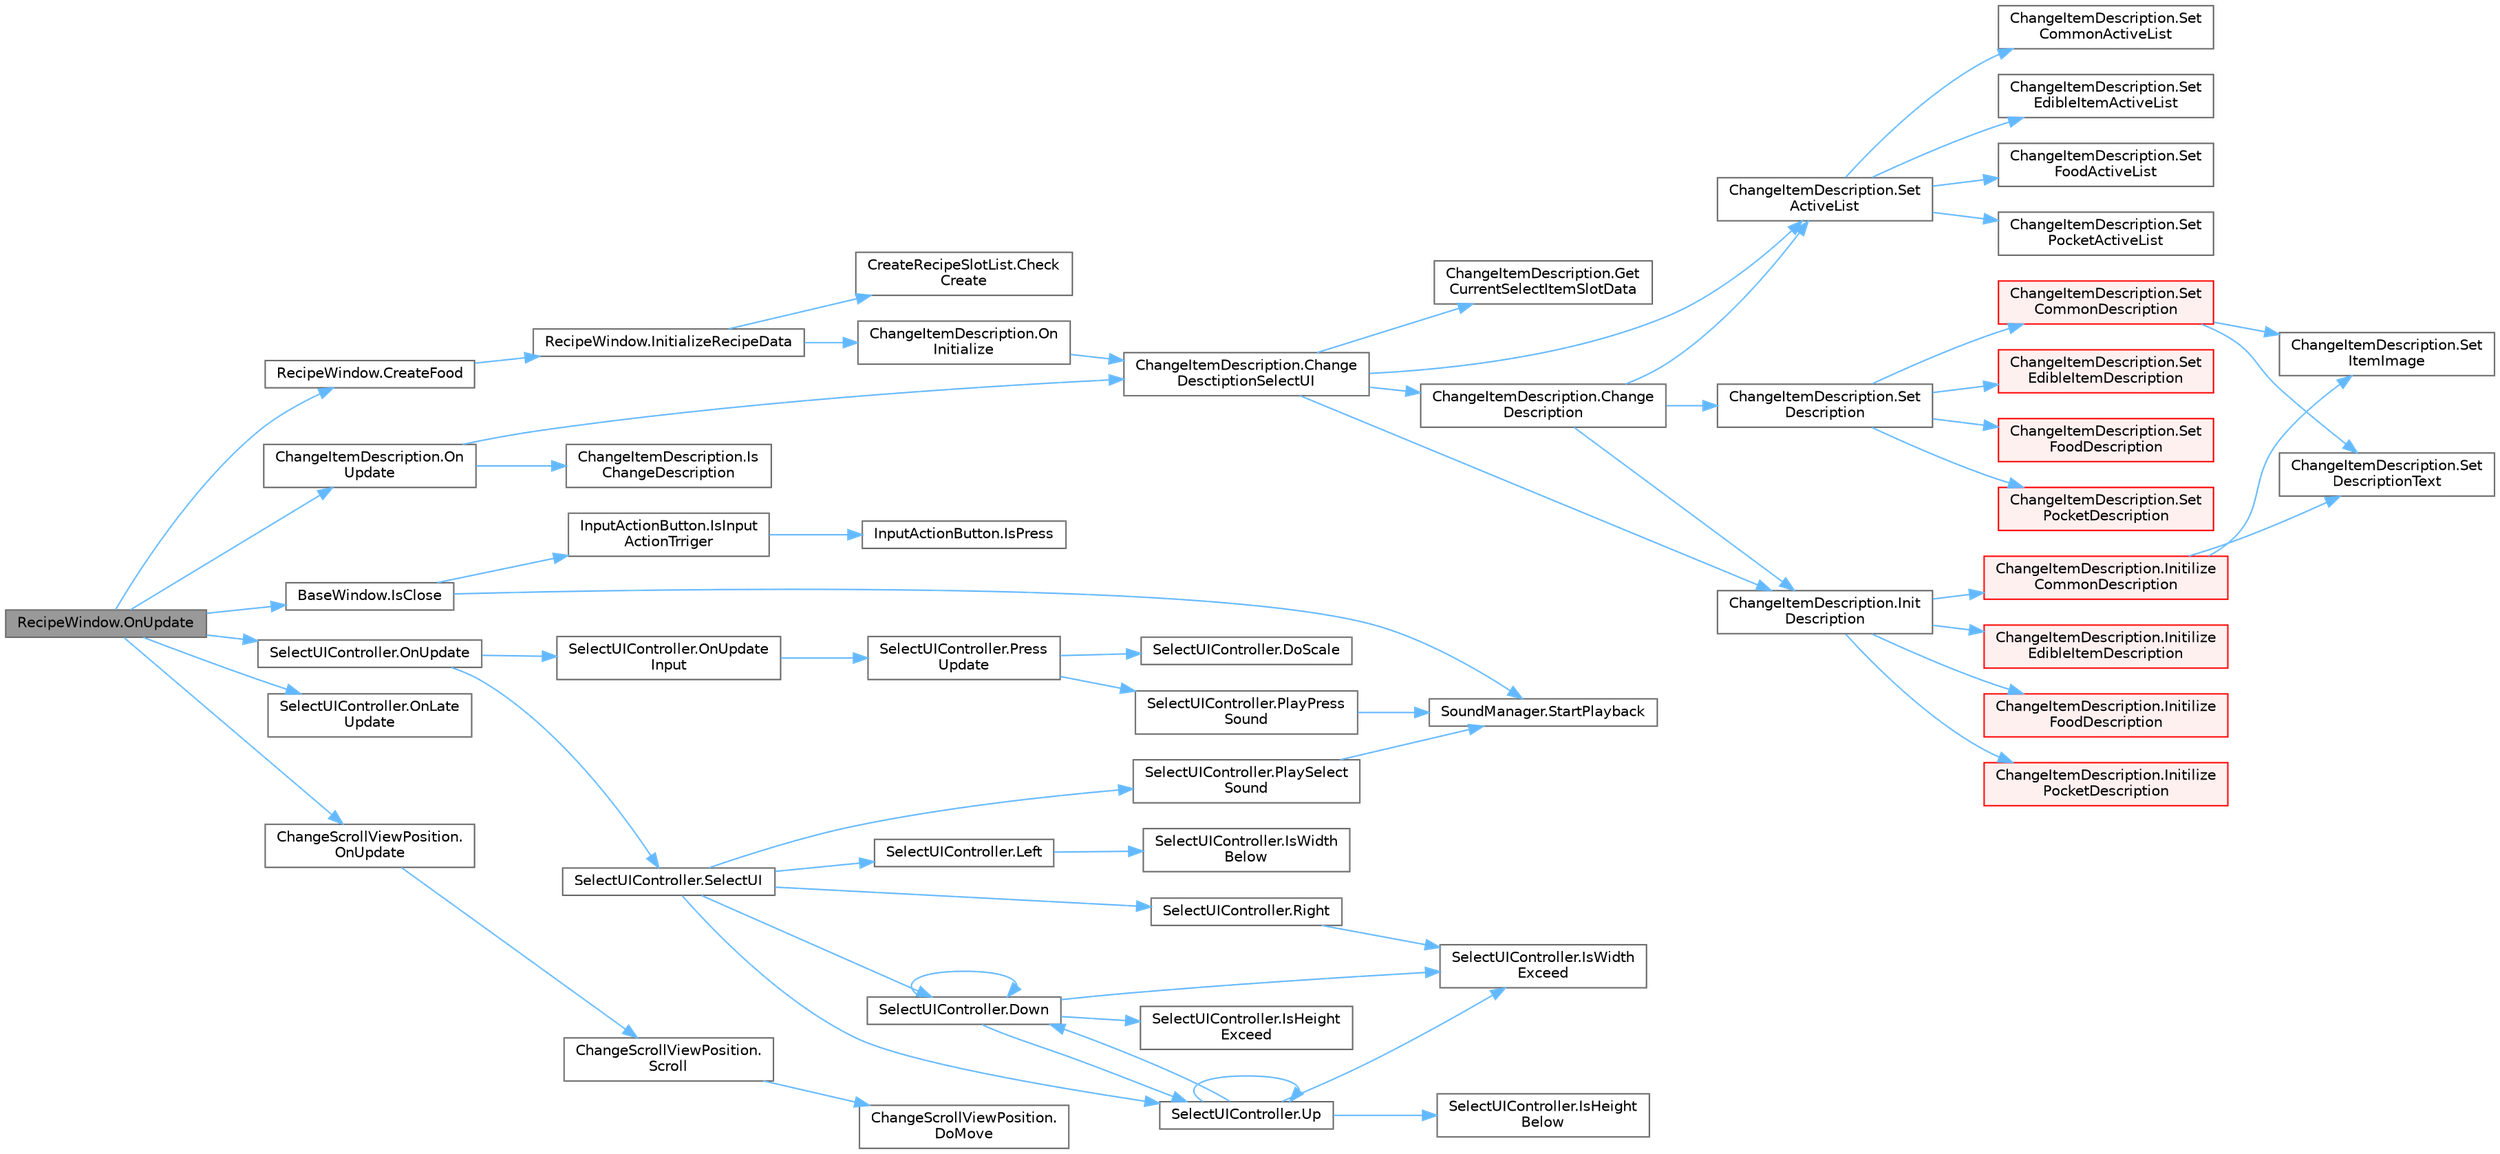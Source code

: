 digraph "RecipeWindow.OnUpdate"
{
 // LATEX_PDF_SIZE
  bgcolor="transparent";
  edge [fontname=Helvetica,fontsize=10,labelfontname=Helvetica,labelfontsize=10];
  node [fontname=Helvetica,fontsize=10,shape=box,height=0.2,width=0.4];
  rankdir="LR";
  Node1 [id="Node000001",label="RecipeWindow.OnUpdate",height=0.2,width=0.4,color="gray40", fillcolor="grey60", style="filled", fontcolor="black",tooltip=" "];
  Node1 -> Node2 [id="edge1_Node000001_Node000002",color="steelblue1",style="solid",tooltip=" "];
  Node2 [id="Node000002",label="RecipeWindow.CreateFood",height=0.2,width=0.4,color="grey40", fillcolor="white", style="filled",URL="$class_recipe_window.html#ab3a9d5f3f65f42b3ba0007374b8b592b",tooltip=" "];
  Node2 -> Node3 [id="edge2_Node000002_Node000003",color="steelblue1",style="solid",tooltip=" "];
  Node3 [id="Node000003",label="RecipeWindow.InitializeRecipeData",height=0.2,width=0.4,color="grey40", fillcolor="white", style="filled",URL="$class_recipe_window.html#ad4eafb7e174f9c4fafa30a88ebe76a2d",tooltip=" "];
  Node3 -> Node4 [id="edge3_Node000003_Node000004",color="steelblue1",style="solid",tooltip=" "];
  Node4 [id="Node000004",label="CreateRecipeSlotList.Check\lCreate",height=0.2,width=0.4,color="grey40", fillcolor="white", style="filled",URL="$class_create_recipe_slot_list.html#aa7d1f8fa388019c770da8763db9a8455",tooltip="料理が作成可能か確認"];
  Node3 -> Node5 [id="edge4_Node000003_Node000005",color="steelblue1",style="solid",tooltip=" "];
  Node5 [id="Node000005",label="ChangeItemDescription.On\lInitialize",height=0.2,width=0.4,color="grey40", fillcolor="white", style="filled",URL="$class_change_item_description.html#a372615885181314c2bf445cc29d00601",tooltip=" "];
  Node5 -> Node6 [id="edge5_Node000005_Node000006",color="steelblue1",style="solid",tooltip=" "];
  Node6 [id="Node000006",label="ChangeItemDescription.Change\lDesctiptionSelectUI",height=0.2,width=0.4,color="grey40", fillcolor="white", style="filled",URL="$class_change_item_description.html#a8ea36af0b54755cf79893a9faf794392",tooltip="選択中のItemSlotDataを基に説明文を更新"];
  Node6 -> Node7 [id="edge6_Node000006_Node000007",color="steelblue1",style="solid",tooltip=" "];
  Node7 [id="Node000007",label="ChangeItemDescription.Change\lDescription",height=0.2,width=0.4,color="grey40", fillcolor="white", style="filled",URL="$class_change_item_description.html#a2b30636ef288a5a11353836e028378ed",tooltip="引数アイテムIDを基に説明文を更新"];
  Node7 -> Node8 [id="edge7_Node000007_Node000008",color="steelblue1",style="solid",tooltip=" "];
  Node8 [id="Node000008",label="ChangeItemDescription.Init\lDescription",height=0.2,width=0.4,color="grey40", fillcolor="white", style="filled",URL="$class_change_item_description.html#a8fea78d4ad9d25fed84d8b30b905ad88",tooltip=" "];
  Node8 -> Node9 [id="edge8_Node000008_Node000009",color="steelblue1",style="solid",tooltip=" "];
  Node9 [id="Node000009",label="ChangeItemDescription.Initilize\lCommonDescription",height=0.2,width=0.4,color="red", fillcolor="#FFF0F0", style="filled",URL="$class_change_item_description.html#a6fbc822ee04496cb0f9e33f679700219",tooltip=" "];
  Node9 -> Node10 [id="edge9_Node000009_Node000010",color="steelblue1",style="solid",tooltip=" "];
  Node10 [id="Node000010",label="ChangeItemDescription.Set\lDescriptionText",height=0.2,width=0.4,color="grey40", fillcolor="white", style="filled",URL="$class_change_item_description.html#aa68250acd7412379b161daf1371e59bb",tooltip=" "];
  Node9 -> Node11 [id="edge10_Node000009_Node000011",color="steelblue1",style="solid",tooltip=" "];
  Node11 [id="Node000011",label="ChangeItemDescription.Set\lItemImage",height=0.2,width=0.4,color="grey40", fillcolor="white", style="filled",URL="$class_change_item_description.html#a00c3953b68d297374b62522153415852",tooltip=" "];
  Node8 -> Node18 [id="edge11_Node000008_Node000018",color="steelblue1",style="solid",tooltip=" "];
  Node18 [id="Node000018",label="ChangeItemDescription.Initilize\lEdibleItemDescription",height=0.2,width=0.4,color="red", fillcolor="#FFF0F0", style="filled",URL="$class_change_item_description.html#a07dec4b42bd999b2826fce9c54844457",tooltip=" "];
  Node8 -> Node29 [id="edge12_Node000008_Node000029",color="steelblue1",style="solid",tooltip=" "];
  Node29 [id="Node000029",label="ChangeItemDescription.Initilize\lFoodDescription",height=0.2,width=0.4,color="red", fillcolor="#FFF0F0", style="filled",URL="$class_change_item_description.html#a15ac04f0021888d0063fb47e84983171",tooltip=" "];
  Node8 -> Node34 [id="edge13_Node000008_Node000034",color="steelblue1",style="solid",tooltip=" "];
  Node34 [id="Node000034",label="ChangeItemDescription.Initilize\lPocketDescription",height=0.2,width=0.4,color="red", fillcolor="#FFF0F0", style="filled",URL="$class_change_item_description.html#ad1ff3c0d86d05d0b7c3097226c5de2c7",tooltip=" "];
  Node7 -> Node38 [id="edge14_Node000007_Node000038",color="steelblue1",style="solid",tooltip=" "];
  Node38 [id="Node000038",label="ChangeItemDescription.Set\lActiveList",height=0.2,width=0.4,color="grey40", fillcolor="white", style="filled",URL="$class_change_item_description.html#a25731aff5117c8141b0f5daf41dd9988",tooltip=" "];
  Node38 -> Node39 [id="edge15_Node000038_Node000039",color="steelblue1",style="solid",tooltip=" "];
  Node39 [id="Node000039",label="ChangeItemDescription.Set\lCommonActiveList",height=0.2,width=0.4,color="grey40", fillcolor="white", style="filled",URL="$class_change_item_description.html#a72687f682749686dc8920879ef447400",tooltip=" "];
  Node38 -> Node40 [id="edge16_Node000038_Node000040",color="steelblue1",style="solid",tooltip=" "];
  Node40 [id="Node000040",label="ChangeItemDescription.Set\lEdibleItemActiveList",height=0.2,width=0.4,color="grey40", fillcolor="white", style="filled",URL="$class_change_item_description.html#a8026ad0e169a91d6f7d9355206e4d979",tooltip=" "];
  Node38 -> Node41 [id="edge17_Node000038_Node000041",color="steelblue1",style="solid",tooltip=" "];
  Node41 [id="Node000041",label="ChangeItemDescription.Set\lFoodActiveList",height=0.2,width=0.4,color="grey40", fillcolor="white", style="filled",URL="$class_change_item_description.html#afe7a430b615c7e9b54bbfbcabbdd30ed",tooltip=" "];
  Node38 -> Node42 [id="edge18_Node000038_Node000042",color="steelblue1",style="solid",tooltip=" "];
  Node42 [id="Node000042",label="ChangeItemDescription.Set\lPocketActiveList",height=0.2,width=0.4,color="grey40", fillcolor="white", style="filled",URL="$class_change_item_description.html#acc8f56f5d87fc22b03e28bce933f35b0",tooltip=" "];
  Node7 -> Node43 [id="edge19_Node000007_Node000043",color="steelblue1",style="solid",tooltip=" "];
  Node43 [id="Node000043",label="ChangeItemDescription.Set\lDescription",height=0.2,width=0.4,color="grey40", fillcolor="white", style="filled",URL="$class_change_item_description.html#a80f1cb0c60ae117de04d58a221747612",tooltip=" "];
  Node43 -> Node44 [id="edge20_Node000043_Node000044",color="steelblue1",style="solid",tooltip=" "];
  Node44 [id="Node000044",label="ChangeItemDescription.Set\lCommonDescription",height=0.2,width=0.4,color="red", fillcolor="#FFF0F0", style="filled",URL="$class_change_item_description.html#afb6b314bec931014d33d8328e3e9de5a",tooltip=" "];
  Node44 -> Node10 [id="edge21_Node000044_Node000010",color="steelblue1",style="solid",tooltip=" "];
  Node44 -> Node11 [id="edge22_Node000044_Node000011",color="steelblue1",style="solid",tooltip=" "];
  Node43 -> Node45 [id="edge23_Node000043_Node000045",color="steelblue1",style="solid",tooltip=" "];
  Node45 [id="Node000045",label="ChangeItemDescription.Set\lEdibleItemDescription",height=0.2,width=0.4,color="red", fillcolor="#FFF0F0", style="filled",URL="$class_change_item_description.html#a654d45d2ffd4802effaa4547eec6106f",tooltip=" "];
  Node43 -> Node46 [id="edge24_Node000043_Node000046",color="steelblue1",style="solid",tooltip=" "];
  Node46 [id="Node000046",label="ChangeItemDescription.Set\lFoodDescription",height=0.2,width=0.4,color="red", fillcolor="#FFF0F0", style="filled",URL="$class_change_item_description.html#a45c3782e49d4e0c40a6e78e15f8c3916",tooltip=" "];
  Node43 -> Node52 [id="edge25_Node000043_Node000052",color="steelblue1",style="solid",tooltip=" "];
  Node52 [id="Node000052",label="ChangeItemDescription.Set\lPocketDescription",height=0.2,width=0.4,color="red", fillcolor="#FFF0F0", style="filled",URL="$class_change_item_description.html#a64590f0e36c83ce7f1374100a02c8edd",tooltip=" "];
  Node6 -> Node37 [id="edge26_Node000006_Node000037",color="steelblue1",style="solid",tooltip=" "];
  Node37 [id="Node000037",label="ChangeItemDescription.Get\lCurrentSelectItemSlotData",height=0.2,width=0.4,color="grey40", fillcolor="white", style="filled",URL="$class_change_item_description.html#a32a93ad268885487f3704d591bc4125b",tooltip="SelectUIControllerが選択しているItemSlotDataを取得"];
  Node6 -> Node8 [id="edge27_Node000006_Node000008",color="steelblue1",style="solid",tooltip=" "];
  Node6 -> Node38 [id="edge28_Node000006_Node000038",color="steelblue1",style="solid",tooltip=" "];
  Node1 -> Node53 [id="edge29_Node000001_Node000053",color="steelblue1",style="solid",tooltip=" "];
  Node53 [id="Node000053",label="BaseWindow.IsClose",height=0.2,width=0.4,color="grey40", fillcolor="white", style="filled",URL="$class_base_window.html#a963afa35622584163fdbe1b4a20790d4",tooltip=" "];
  Node53 -> Node54 [id="edge30_Node000053_Node000054",color="steelblue1",style="solid",tooltip=" "];
  Node54 [id="Node000054",label="InputActionButton.IsInput\lActionTrriger",height=0.2,width=0.4,color="grey40", fillcolor="white", style="filled",URL="$class_input_action_button.html#a847c561b8a3deeea260be80e698bd342",tooltip="ボタンを選択したかどうか"];
  Node54 -> Node55 [id="edge31_Node000054_Node000055",color="steelblue1",style="solid",tooltip=" "];
  Node55 [id="Node000055",label="InputActionButton.IsPress",height=0.2,width=0.4,color="grey40", fillcolor="white", style="filled",URL="$class_input_action_button.html#ab1c29386a568174cbcb4eaf2d498bb9c",tooltip=" "];
  Node53 -> Node56 [id="edge32_Node000053_Node000056",color="steelblue1",style="solid",tooltip=" "];
  Node56 [id="Node000056",label="SoundManager.StartPlayback",height=0.2,width=0.4,color="grey40", fillcolor="white", style="filled",URL="$class_sound_manager.html#a10bc60ca27342f6574923712ef9028c5",tooltip="2Dでのサウンド再生"];
  Node1 -> Node57 [id="edge33_Node000001_Node000057",color="steelblue1",style="solid",tooltip=" "];
  Node57 [id="Node000057",label="SelectUIController.OnLate\lUpdate",height=0.2,width=0.4,color="grey40", fillcolor="white", style="filled",URL="$class_select_u_i_controller.html#a4c693b99fa30040236b1b5cccf671e4b",tooltip=" "];
  Node1 -> Node58 [id="edge34_Node000001_Node000058",color="steelblue1",style="solid",tooltip=" "];
  Node58 [id="Node000058",label="ChangeItemDescription.On\lUpdate",height=0.2,width=0.4,color="grey40", fillcolor="white", style="filled",URL="$class_change_item_description.html#add800bb5c8e841af0e1e9365272e371e",tooltip=" "];
  Node58 -> Node6 [id="edge35_Node000058_Node000006",color="steelblue1",style="solid",tooltip=" "];
  Node58 -> Node59 [id="edge36_Node000058_Node000059",color="steelblue1",style="solid",tooltip=" "];
  Node59 [id="Node000059",label="ChangeItemDescription.Is\lChangeDescription",height=0.2,width=0.4,color="grey40", fillcolor="white", style="filled",URL="$class_change_item_description.html#add57e8fa1aa1e868d4d2f7a871dc150c",tooltip=" "];
  Node1 -> Node60 [id="edge37_Node000001_Node000060",color="steelblue1",style="solid",tooltip=" "];
  Node60 [id="Node000060",label="ChangeScrollViewPosition.\lOnUpdate",height=0.2,width=0.4,color="grey40", fillcolor="white", style="filled",URL="$class_change_scroll_view_position.html#a36e8c8f86b5fe4b10dd548227fb09961",tooltip="実行処理"];
  Node60 -> Node61 [id="edge38_Node000060_Node000061",color="steelblue1",style="solid",tooltip=" "];
  Node61 [id="Node000061",label="ChangeScrollViewPosition.\lScroll",height=0.2,width=0.4,color="grey40", fillcolor="white", style="filled",URL="$class_change_scroll_view_position.html#a47fcce8f967408e1baa22490516e41b0",tooltip=" "];
  Node61 -> Node62 [id="edge39_Node000061_Node000062",color="steelblue1",style="solid",tooltip=" "];
  Node62 [id="Node000062",label="ChangeScrollViewPosition.\lDoMove",height=0.2,width=0.4,color="grey40", fillcolor="white", style="filled",URL="$class_change_scroll_view_position.html#ade48cf2c0a7b9cb71bebf8f9dac0ef9d",tooltip=" "];
  Node1 -> Node63 [id="edge40_Node000001_Node000063",color="steelblue1",style="solid",tooltip=" "];
  Node63 [id="Node000063",label="SelectUIController.OnUpdate",height=0.2,width=0.4,color="grey40", fillcolor="white", style="filled",URL="$class_select_u_i_controller.html#a807f9c965bdc2f43f19da12e4afa49e3",tooltip=" "];
  Node63 -> Node64 [id="edge41_Node000063_Node000064",color="steelblue1",style="solid",tooltip=" "];
  Node64 [id="Node000064",label="SelectUIController.OnUpdate\lInput",height=0.2,width=0.4,color="grey40", fillcolor="white", style="filled",URL="$class_select_u_i_controller.html#a73340d24ceb43f60ffca627f58c1e353",tooltip=" "];
  Node64 -> Node65 [id="edge42_Node000064_Node000065",color="steelblue1",style="solid",tooltip=" "];
  Node65 [id="Node000065",label="SelectUIController.Press\lUpdate",height=0.2,width=0.4,color="grey40", fillcolor="white", style="filled",URL="$class_select_u_i_controller.html#a5721c95d007deea511cf85a8a1d9a462",tooltip=" "];
  Node65 -> Node66 [id="edge43_Node000065_Node000066",color="steelblue1",style="solid",tooltip=" "];
  Node66 [id="Node000066",label="SelectUIController.DoScale",height=0.2,width=0.4,color="grey40", fillcolor="white", style="filled",URL="$class_select_u_i_controller.html#af1ae4e44022e59cb3bfbbb8f68b6d081",tooltip=" "];
  Node65 -> Node67 [id="edge44_Node000065_Node000067",color="steelblue1",style="solid",tooltip=" "];
  Node67 [id="Node000067",label="SelectUIController.PlayPress\lSound",height=0.2,width=0.4,color="grey40", fillcolor="white", style="filled",URL="$class_select_u_i_controller.html#a01ec149cf3b994dd9442247175c44c5a",tooltip=" "];
  Node67 -> Node56 [id="edge45_Node000067_Node000056",color="steelblue1",style="solid",tooltip=" "];
  Node63 -> Node68 [id="edge46_Node000063_Node000068",color="steelblue1",style="solid",tooltip=" "];
  Node68 [id="Node000068",label="SelectUIController.SelectUI",height=0.2,width=0.4,color="grey40", fillcolor="white", style="filled",URL="$class_select_u_i_controller.html#aad575b4143546f3a7f9133ac4bd4e270",tooltip=" "];
  Node68 -> Node69 [id="edge47_Node000068_Node000069",color="steelblue1",style="solid",tooltip=" "];
  Node69 [id="Node000069",label="SelectUIController.Down",height=0.2,width=0.4,color="grey40", fillcolor="white", style="filled",URL="$class_select_u_i_controller.html#a3e210dcd4b2a8c70ff995342f24779d2",tooltip=" "];
  Node69 -> Node69 [id="edge48_Node000069_Node000069",color="steelblue1",style="solid",tooltip=" "];
  Node69 -> Node70 [id="edge49_Node000069_Node000070",color="steelblue1",style="solid",tooltip=" "];
  Node70 [id="Node000070",label="SelectUIController.IsHeight\lExceed",height=0.2,width=0.4,color="grey40", fillcolor="white", style="filled",URL="$class_select_u_i_controller.html#aecb3ff0c4ef5260dce9a2dbeee723c8d",tooltip=" "];
  Node69 -> Node71 [id="edge50_Node000069_Node000071",color="steelblue1",style="solid",tooltip=" "];
  Node71 [id="Node000071",label="SelectUIController.IsWidth\lExceed",height=0.2,width=0.4,color="grey40", fillcolor="white", style="filled",URL="$class_select_u_i_controller.html#aa300e0d1d9d36517f6a34e54cf1089ec",tooltip=" "];
  Node69 -> Node72 [id="edge51_Node000069_Node000072",color="steelblue1",style="solid",tooltip=" "];
  Node72 [id="Node000072",label="SelectUIController.Up",height=0.2,width=0.4,color="grey40", fillcolor="white", style="filled",URL="$class_select_u_i_controller.html#a480b360a0d2093e3ce8a58d260ce28d1",tooltip=" "];
  Node72 -> Node69 [id="edge52_Node000072_Node000069",color="steelblue1",style="solid",tooltip=" "];
  Node72 -> Node73 [id="edge53_Node000072_Node000073",color="steelblue1",style="solid",tooltip=" "];
  Node73 [id="Node000073",label="SelectUIController.IsHeight\lBelow",height=0.2,width=0.4,color="grey40", fillcolor="white", style="filled",URL="$class_select_u_i_controller.html#a21f92df91aa5f2aeb7b031aa2306fec5",tooltip=" "];
  Node72 -> Node71 [id="edge54_Node000072_Node000071",color="steelblue1",style="solid",tooltip=" "];
  Node72 -> Node72 [id="edge55_Node000072_Node000072",color="steelblue1",style="solid",tooltip=" "];
  Node68 -> Node74 [id="edge56_Node000068_Node000074",color="steelblue1",style="solid",tooltip=" "];
  Node74 [id="Node000074",label="SelectUIController.Left",height=0.2,width=0.4,color="grey40", fillcolor="white", style="filled",URL="$class_select_u_i_controller.html#a8daa0f381d30e9890e6f9158e6769a86",tooltip=" "];
  Node74 -> Node75 [id="edge57_Node000074_Node000075",color="steelblue1",style="solid",tooltip=" "];
  Node75 [id="Node000075",label="SelectUIController.IsWidth\lBelow",height=0.2,width=0.4,color="grey40", fillcolor="white", style="filled",URL="$class_select_u_i_controller.html#a343009c151598d9af61173cf8ddb1d6e",tooltip=" "];
  Node68 -> Node76 [id="edge58_Node000068_Node000076",color="steelblue1",style="solid",tooltip=" "];
  Node76 [id="Node000076",label="SelectUIController.PlaySelect\lSound",height=0.2,width=0.4,color="grey40", fillcolor="white", style="filled",URL="$class_select_u_i_controller.html#add19595c74035d2d46d25c8de9acdfac",tooltip=" "];
  Node76 -> Node56 [id="edge59_Node000076_Node000056",color="steelblue1",style="solid",tooltip=" "];
  Node68 -> Node77 [id="edge60_Node000068_Node000077",color="steelblue1",style="solid",tooltip=" "];
  Node77 [id="Node000077",label="SelectUIController.Right",height=0.2,width=0.4,color="grey40", fillcolor="white", style="filled",URL="$class_select_u_i_controller.html#a6d520da967f90239281f442f12beb604",tooltip=" "];
  Node77 -> Node71 [id="edge61_Node000077_Node000071",color="steelblue1",style="solid",tooltip=" "];
  Node68 -> Node72 [id="edge62_Node000068_Node000072",color="steelblue1",style="solid",tooltip=" "];
}
